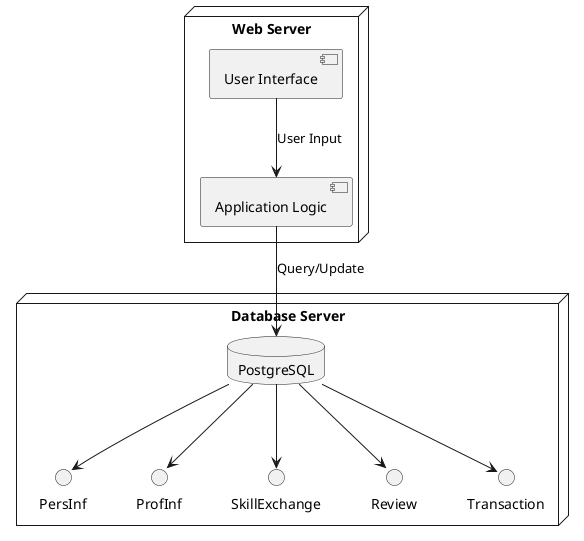 @startuml

node "Web Server" as webServer {
    component "User Interface" as ui
    component "Application Logic" as appLogic
}

node "Database Server" as dbServer {
    database "PostgreSQL" as db

    db --> PersInf
    db --> ProfInf
    db --> SkillExchange
    db --> Review
    db --> Transaction
}

ui --> appLogic : User Input
appLogic --> db : Query/Update

@enduml
